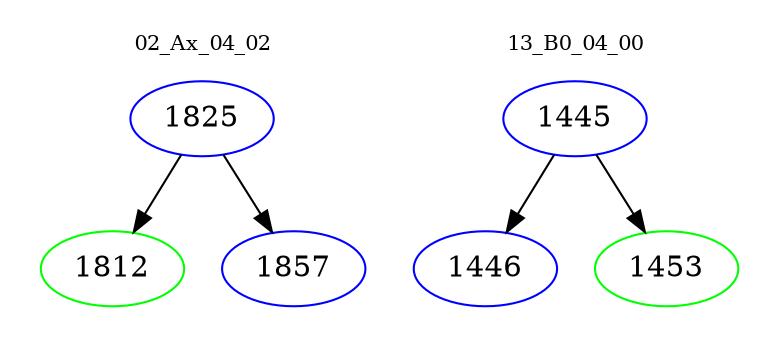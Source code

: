 digraph{
subgraph cluster_0 {
color = white
label = "02_Ax_04_02";
fontsize=10;
T0_1825 [label="1825", color="blue"]
T0_1825 -> T0_1812 [color="black"]
T0_1812 [label="1812", color="green"]
T0_1825 -> T0_1857 [color="black"]
T0_1857 [label="1857", color="blue"]
}
subgraph cluster_1 {
color = white
label = "13_B0_04_00";
fontsize=10;
T1_1445 [label="1445", color="blue"]
T1_1445 -> T1_1446 [color="black"]
T1_1446 [label="1446", color="blue"]
T1_1445 -> T1_1453 [color="black"]
T1_1453 [label="1453", color="green"]
}
}
